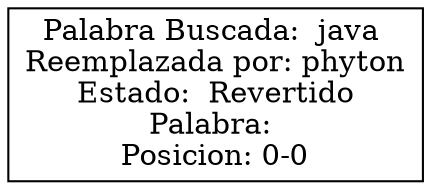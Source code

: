 digraph G {node[shape = box];
Nodo0 [label =  "Palabra Buscada:  java 
Reemplazada por: phyton
Estado:  Revertido
Palabra: 
Posicion: 0-0
"]{rank=same; Nodo0;}}